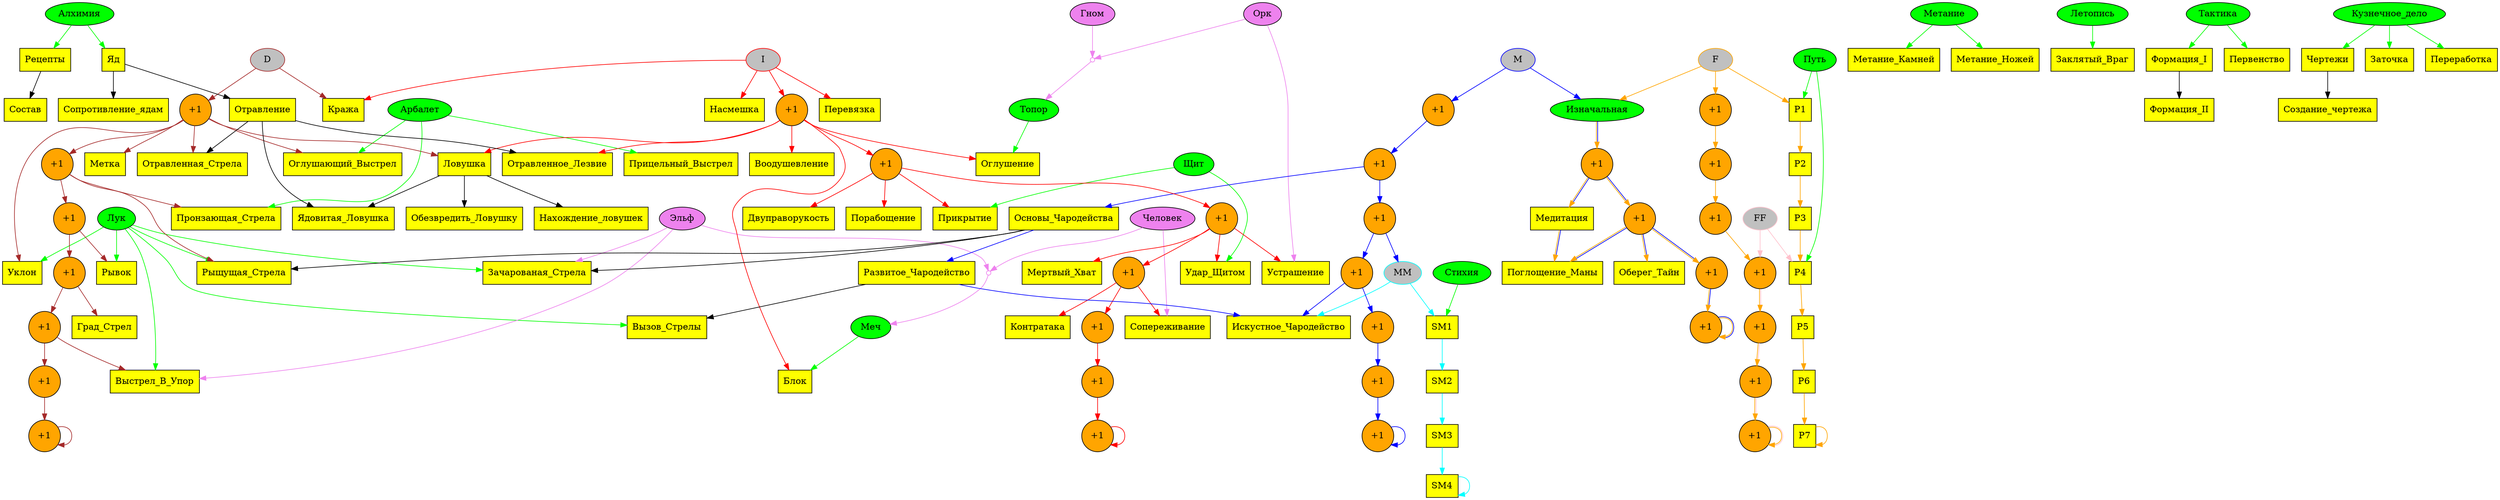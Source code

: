 strict digraph rpg {
	node [style=filled, fillcolor=gray]
	D [color="brown"]
	I [color="red"]
	M [color="blue"]
	MM [color="cyan"]
	F [color="orange"]
	FF [color="pink"]
	node [fillcolor=green]
	Лук Арбалет Алхимия Стихия Меч Метание Топор Щит Летопись Тактика Путь Кузнечное_дело
	Изначальная
	node [fillcolor=violet]
	Человек Гном Эльф Орк
	node [label="+1", style=filled, shape=circle, fillcolor=orange, color=black]
	edge [color="brown"]
	D -> D1 -> D2 -> D3 -> D4 -> D5 -> D6 -> D7 -> D7
	edge [color="blue"]
	M -> M1 -> M2 -> M3 -> M4 -> M5 -> M6 -> M7 -> M7
	edge [color="red"]
	I -> I1 -> I2 -> I3 -> I4 -> I5 -> I6 -> I7 -> I7
	edge [color="orange"]
	F -> F1 -> F2 -> F3 -> F4
	edge [color="pink"]
	FF -> F4
	edge [color="orange:pink"]
	F4 -> F5 -> F6 -> F7 -> F7
	edge [color="orange:blue"]
	Изначальная -> Y1 -> Y2 -> Y3 -> Y4 -> Y4

	node [label="", width=0.1 style=solid, shape=circle, color=violet]
	_sword _axe

	node [label="\N", shape=box, style=filled, fillcolor=yellow, color=black]
	edge [color="violet"]
	Человек -> _sword
	Человек -> Сопереживание
	Эльф -> _sword
	Эльф -> Зачарованая_Стрела
	Эльф -> Выстрел_В_Упор
	Гном -> _axe
	Орк -> _axe
	Орк -> Устрашение
	_sword -> Меч
	_axe -> Топор

	edge [color="red"]
	I  -> Перевязка
	I  -> Насмешка
	I  -> Кража
	I1 -> Воодушевление
	I1 -> Блок
	I1 -> Оглушение
	I1 -> Ловушка
	I1 -> Отравленное_Лезвие
	I2 -> Порабощение
	I2 -> Двуправорукость
	I2 -> Прикрытие
	I3 -> Устрашение
	I3 -> Мертвый_Хват
	I3 -> Удар_Щитом
	I4 -> Сопереживание
	I4 -> Контратака
	edge [color="brown"]
	D  -> Кража
	D1 -> Отравленная_Стрела
	D1 -> Метка
	D1 -> Уклон
	D1 -> Ловушка
	D1 -> Оглушающий_Выстрел
	D2 -> Рыщущая_Стрела
	D2 -> Пронзающая_Стрела
	D3 -> Рывок
	D4 -> Град_Стрел
	D5 -> Выстрел_В_Упор
	edge [color="blue"]
	M  -> Изначальная
	M2 -> Основы_Чародейства -> Развитое_Чародейство -> Искустное_Чародейство
	M3 -> MM
	M4 -> Искустное_Чародейство
	edge [color="cyan"]
	MM -> SM1 -> SM2 -> SM3 -> SM4 -> SM4
	MM -> Искустное_Чародейство

	edge [color="green"]
	Стихия -> SM1
	Лук -> Уклон
	Лук -> Рывок
	Лук -> Рыщущая_Стрела
	Лук -> Зачарованая_Стрела
	Лук -> Вызов_Стрелы
	Лук -> Выстрел_В_Упор
	Арбалет -> Прицельный_Выстрел
	Арбалет -> Оглушающий_Выстрел
	Арбалет -> Пронзающая_Стрела
	Меч -> Блок
	Топор -> Оглушение
	Щит -> Прикрытие
	Щит -> Удар_Щитом
	Алхимия -> Рецепты // Позваляет пользоватся рецептами
	Алхимия -> Яд
	Летопись -> Заклятый_Враг // Урон к негативно описанной фракции
	Тактика -> Формация_I
	Тактика -> Первенство
	Кузнечное_дело -> Чертежи // Позваляет пользоватся чертежами
	Кузнечное_дело -> Заточка // Добавляет +1 к базовому урону оружия, шанс сломать предмет 50%
	Кузнечное_дело -> Переработка // Уничтожаем выбранный предмет и получаем ресурсы
	Метание -> Метание_Камней
	Метание -> Метание_Ножей
	Путь -> P1
	Путь -> P4

	edge [color="orange"]
	F -> P1 -> P2 -> P3 -> P4 -> P5 -> P6 -> P7 -> P7
	F -> Изначальная
	edge [color="pink"]
	FF -> P4

	edge [color="orange:blue"]
	Y1 -> Медитация -> Поглощение_Маны
	Y2 -> Поглощение_Маны
	Y2 -> Оберег_Тайн // Защита от магии

	edge [color="black"]
	Основы_Чародейства -> Рыщущая_Стрела
	Основы_Чародейства -> Зачарованая_Стрела
	Развитое_Чародейство -> Вызов_Стрелы
	Рецепты -> Состав // Создание рецепта, зелье при этом исчезает, шанс создания 2/6
	Чертежи -> Создание_чертежа // При успехе предмет ломается но появляется чертеж, при неудаче предмет ломается, шанс успеха 2/6
	Яд -> Отравление
	Яд -> Сопротивление_ядам // Снижается длительность действия яда
	Отравление -> Отравленная_Стрела
	Отравление -> Ядовитая_Ловушка
	Отравление -> Отравленное_Лезвие
	Ловушка -> Обезвредить_Ловушку
	Ловушка -> Ядовитая_Ловушка
	Ловушка -> Нахождение_ловушек
	Формация_I -> Формация_II // Ширина стартовой линии увеличается до 3
}
